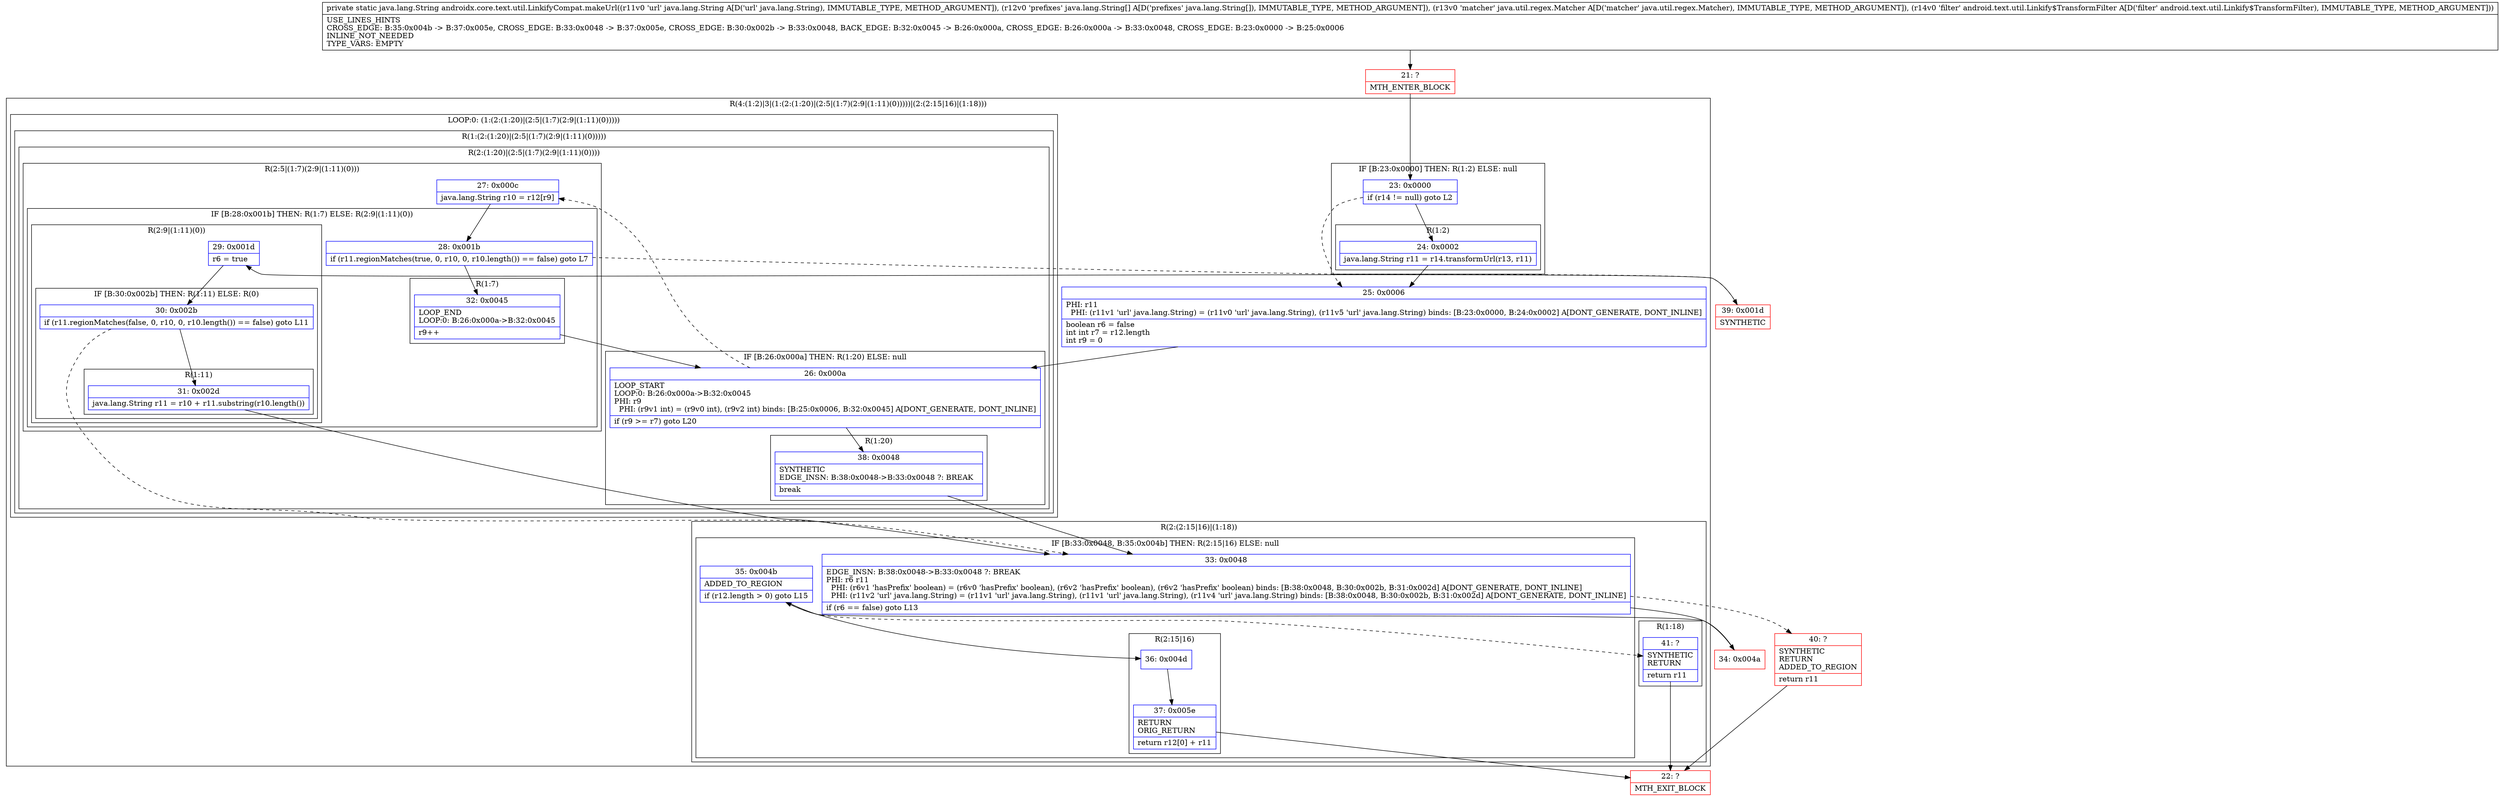 digraph "CFG forandroidx.core.text.util.LinkifyCompat.makeUrl(Ljava\/lang\/String;[Ljava\/lang\/String;Ljava\/util\/regex\/Matcher;Landroid\/text\/util\/Linkify$TransformFilter;)Ljava\/lang\/String;" {
subgraph cluster_Region_779203979 {
label = "R(4:(1:2)|3|(1:(2:(1:20)|(2:5|(1:7)(2:9|(1:11)(0)))))|(2:(2:15|16)|(1:18)))";
node [shape=record,color=blue];
subgraph cluster_IfRegion_1794789810 {
label = "IF [B:23:0x0000] THEN: R(1:2) ELSE: null";
node [shape=record,color=blue];
Node_23 [shape=record,label="{23\:\ 0x0000|if (r14 != null) goto L2\l}"];
subgraph cluster_Region_1512165036 {
label = "R(1:2)";
node [shape=record,color=blue];
Node_24 [shape=record,label="{24\:\ 0x0002|java.lang.String r11 = r14.transformUrl(r13, r11)\l}"];
}
}
Node_25 [shape=record,label="{25\:\ 0x0006|PHI: r11 \l  PHI: (r11v1 'url' java.lang.String) = (r11v0 'url' java.lang.String), (r11v5 'url' java.lang.String) binds: [B:23:0x0000, B:24:0x0002] A[DONT_GENERATE, DONT_INLINE]\l|boolean r6 = false\lint int r7 = r12.length\lint r9 = 0\l}"];
subgraph cluster_LoopRegion_500890755 {
label = "LOOP:0: (1:(2:(1:20)|(2:5|(1:7)(2:9|(1:11)(0)))))";
node [shape=record,color=blue];
subgraph cluster_Region_1605257867 {
label = "R(1:(2:(1:20)|(2:5|(1:7)(2:9|(1:11)(0)))))";
node [shape=record,color=blue];
subgraph cluster_Region_1742862093 {
label = "R(2:(1:20)|(2:5|(1:7)(2:9|(1:11)(0))))";
node [shape=record,color=blue];
subgraph cluster_IfRegion_1654637167 {
label = "IF [B:26:0x000a] THEN: R(1:20) ELSE: null";
node [shape=record,color=blue];
Node_26 [shape=record,label="{26\:\ 0x000a|LOOP_START\lLOOP:0: B:26:0x000a\-\>B:32:0x0045\lPHI: r9 \l  PHI: (r9v1 int) = (r9v0 int), (r9v2 int) binds: [B:25:0x0006, B:32:0x0045] A[DONT_GENERATE, DONT_INLINE]\l|if (r9 \>= r7) goto L20\l}"];
subgraph cluster_Region_870384115 {
label = "R(1:20)";
node [shape=record,color=blue];
Node_38 [shape=record,label="{38\:\ 0x0048|SYNTHETIC\lEDGE_INSN: B:38:0x0048\-\>B:33:0x0048 ?: BREAK  \l|break\l}"];
}
}
subgraph cluster_Region_1766310605 {
label = "R(2:5|(1:7)(2:9|(1:11)(0)))";
node [shape=record,color=blue];
Node_27 [shape=record,label="{27\:\ 0x000c|java.lang.String r10 = r12[r9]\l}"];
subgraph cluster_IfRegion_375088527 {
label = "IF [B:28:0x001b] THEN: R(1:7) ELSE: R(2:9|(1:11)(0))";
node [shape=record,color=blue];
Node_28 [shape=record,label="{28\:\ 0x001b|if (r11.regionMatches(true, 0, r10, 0, r10.length()) == false) goto L7\l}"];
subgraph cluster_Region_1105325658 {
label = "R(1:7)";
node [shape=record,color=blue];
Node_32 [shape=record,label="{32\:\ 0x0045|LOOP_END\lLOOP:0: B:26:0x000a\-\>B:32:0x0045\l|r9++\l}"];
}
subgraph cluster_Region_2031755905 {
label = "R(2:9|(1:11)(0))";
node [shape=record,color=blue];
Node_29 [shape=record,label="{29\:\ 0x001d|r6 = true\l}"];
subgraph cluster_IfRegion_181096849 {
label = "IF [B:30:0x002b] THEN: R(1:11) ELSE: R(0)";
node [shape=record,color=blue];
Node_30 [shape=record,label="{30\:\ 0x002b|if (r11.regionMatches(false, 0, r10, 0, r10.length()) == false) goto L11\l}"];
subgraph cluster_Region_1142357420 {
label = "R(1:11)";
node [shape=record,color=blue];
Node_31 [shape=record,label="{31\:\ 0x002d|java.lang.String r11 = r10 + r11.substring(r10.length())\l}"];
}
subgraph cluster_Region_2039864808 {
label = "R(0)";
node [shape=record,color=blue];
}
}
}
}
}
}
}
}
subgraph cluster_Region_1413626435 {
label = "R(2:(2:15|16)|(1:18))";
node [shape=record,color=blue];
subgraph cluster_IfRegion_703250739 {
label = "IF [B:33:0x0048, B:35:0x004b] THEN: R(2:15|16) ELSE: null";
node [shape=record,color=blue];
Node_33 [shape=record,label="{33\:\ 0x0048|EDGE_INSN: B:38:0x0048\-\>B:33:0x0048 ?: BREAK  \lPHI: r6 r11 \l  PHI: (r6v1 'hasPrefix' boolean) = (r6v0 'hasPrefix' boolean), (r6v2 'hasPrefix' boolean), (r6v2 'hasPrefix' boolean) binds: [B:38:0x0048, B:30:0x002b, B:31:0x002d] A[DONT_GENERATE, DONT_INLINE]\l  PHI: (r11v2 'url' java.lang.String) = (r11v1 'url' java.lang.String), (r11v1 'url' java.lang.String), (r11v4 'url' java.lang.String) binds: [B:38:0x0048, B:30:0x002b, B:31:0x002d] A[DONT_GENERATE, DONT_INLINE]\l|if (r6 == false) goto L13\l}"];
Node_35 [shape=record,label="{35\:\ 0x004b|ADDED_TO_REGION\l|if (r12.length \> 0) goto L15\l}"];
subgraph cluster_Region_1014232665 {
label = "R(2:15|16)";
node [shape=record,color=blue];
Node_36 [shape=record,label="{36\:\ 0x004d}"];
Node_37 [shape=record,label="{37\:\ 0x005e|RETURN\lORIG_RETURN\l|return r12[0] + r11\l}"];
}
}
subgraph cluster_Region_128353981 {
label = "R(1:18)";
node [shape=record,color=blue];
Node_41 [shape=record,label="{41\:\ ?|SYNTHETIC\lRETURN\l|return r11\l}"];
}
}
}
Node_21 [shape=record,color=red,label="{21\:\ ?|MTH_ENTER_BLOCK\l}"];
Node_39 [shape=record,color=red,label="{39\:\ 0x001d|SYNTHETIC\l}"];
Node_34 [shape=record,color=red,label="{34\:\ 0x004a}"];
Node_22 [shape=record,color=red,label="{22\:\ ?|MTH_EXIT_BLOCK\l}"];
Node_40 [shape=record,color=red,label="{40\:\ ?|SYNTHETIC\lRETURN\lADDED_TO_REGION\l|return r11\l}"];
MethodNode[shape=record,label="{private static java.lang.String androidx.core.text.util.LinkifyCompat.makeUrl((r11v0 'url' java.lang.String A[D('url' java.lang.String), IMMUTABLE_TYPE, METHOD_ARGUMENT]), (r12v0 'prefixes' java.lang.String[] A[D('prefixes' java.lang.String[]), IMMUTABLE_TYPE, METHOD_ARGUMENT]), (r13v0 'matcher' java.util.regex.Matcher A[D('matcher' java.util.regex.Matcher), IMMUTABLE_TYPE, METHOD_ARGUMENT]), (r14v0 'filter' android.text.util.Linkify$TransformFilter A[D('filter' android.text.util.Linkify$TransformFilter), IMMUTABLE_TYPE, METHOD_ARGUMENT]))  | USE_LINES_HINTS\lCROSS_EDGE: B:35:0x004b \-\> B:37:0x005e, CROSS_EDGE: B:33:0x0048 \-\> B:37:0x005e, CROSS_EDGE: B:30:0x002b \-\> B:33:0x0048, BACK_EDGE: B:32:0x0045 \-\> B:26:0x000a, CROSS_EDGE: B:26:0x000a \-\> B:33:0x0048, CROSS_EDGE: B:23:0x0000 \-\> B:25:0x0006\lINLINE_NOT_NEEDED\lTYPE_VARS: EMPTY\l}"];
MethodNode -> Node_21;Node_23 -> Node_24;
Node_23 -> Node_25[style=dashed];
Node_24 -> Node_25;
Node_25 -> Node_26;
Node_26 -> Node_27[style=dashed];
Node_26 -> Node_38;
Node_38 -> Node_33;
Node_27 -> Node_28;
Node_28 -> Node_32;
Node_28 -> Node_39[style=dashed];
Node_32 -> Node_26;
Node_29 -> Node_30;
Node_30 -> Node_31;
Node_30 -> Node_33[style=dashed];
Node_31 -> Node_33;
Node_33 -> Node_34;
Node_33 -> Node_40[style=dashed];
Node_35 -> Node_36;
Node_35 -> Node_41[style=dashed];
Node_36 -> Node_37;
Node_37 -> Node_22;
Node_41 -> Node_22;
Node_21 -> Node_23;
Node_39 -> Node_29;
Node_34 -> Node_35;
Node_40 -> Node_22;
}

